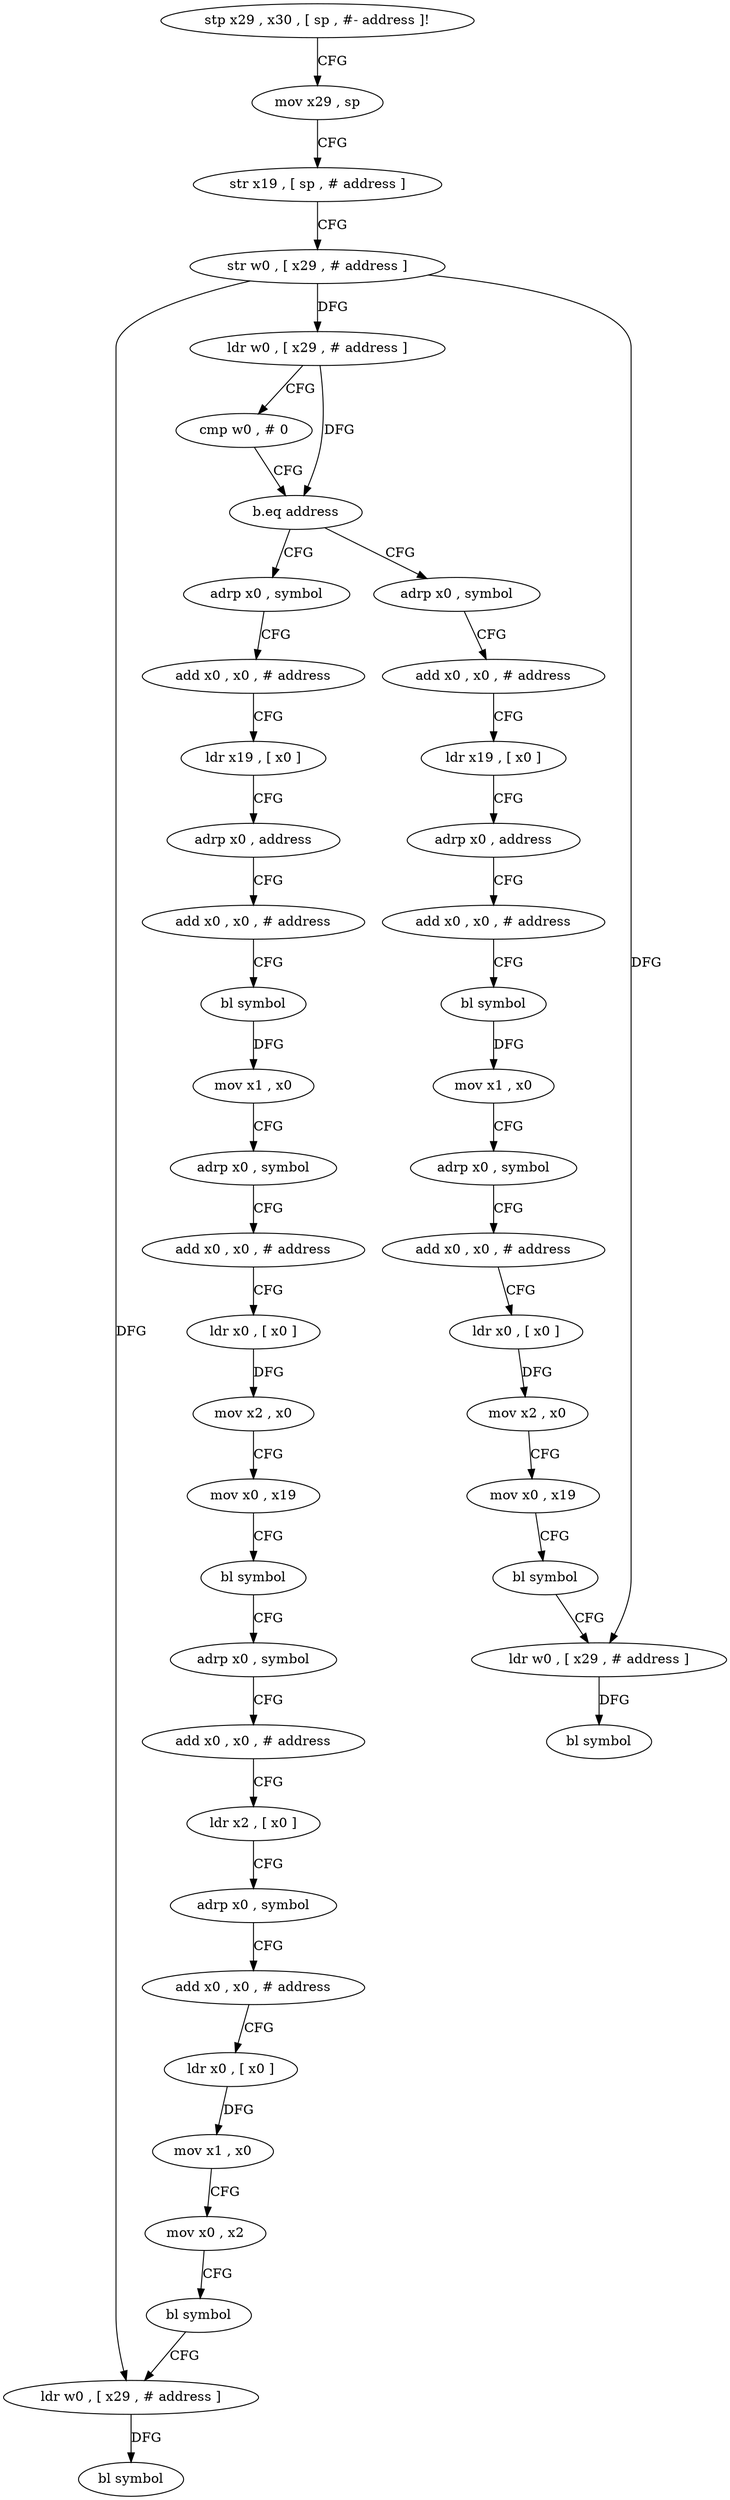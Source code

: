 digraph "func" {
"4200204" [label = "stp x29 , x30 , [ sp , #- address ]!" ]
"4200208" [label = "mov x29 , sp" ]
"4200212" [label = "str x19 , [ sp , # address ]" ]
"4200216" [label = "str w0 , [ x29 , # address ]" ]
"4200220" [label = "ldr w0 , [ x29 , # address ]" ]
"4200224" [label = "cmp w0 , # 0" ]
"4200228" [label = "b.eq address" ]
"4200292" [label = "adrp x0 , symbol" ]
"4200232" [label = "adrp x0 , symbol" ]
"4200296" [label = "add x0 , x0 , # address" ]
"4200300" [label = "ldr x19 , [ x0 ]" ]
"4200304" [label = "adrp x0 , address" ]
"4200308" [label = "add x0 , x0 , # address" ]
"4200312" [label = "bl symbol" ]
"4200316" [label = "mov x1 , x0" ]
"4200320" [label = "adrp x0 , symbol" ]
"4200324" [label = "add x0 , x0 , # address" ]
"4200328" [label = "ldr x0 , [ x0 ]" ]
"4200332" [label = "mov x2 , x0" ]
"4200336" [label = "mov x0 , x19" ]
"4200340" [label = "bl symbol" ]
"4200344" [label = "adrp x0 , symbol" ]
"4200348" [label = "add x0 , x0 , # address" ]
"4200352" [label = "ldr x2 , [ x0 ]" ]
"4200356" [label = "adrp x0 , symbol" ]
"4200360" [label = "add x0 , x0 , # address" ]
"4200364" [label = "ldr x0 , [ x0 ]" ]
"4200368" [label = "mov x1 , x0" ]
"4200372" [label = "mov x0 , x2" ]
"4200376" [label = "bl symbol" ]
"4200380" [label = "ldr w0 , [ x29 , # address ]" ]
"4200384" [label = "bl symbol" ]
"4200236" [label = "add x0 , x0 , # address" ]
"4200240" [label = "ldr x19 , [ x0 ]" ]
"4200244" [label = "adrp x0 , address" ]
"4200248" [label = "add x0 , x0 , # address" ]
"4200252" [label = "bl symbol" ]
"4200256" [label = "mov x1 , x0" ]
"4200260" [label = "adrp x0 , symbol" ]
"4200264" [label = "add x0 , x0 , # address" ]
"4200268" [label = "ldr x0 , [ x0 ]" ]
"4200272" [label = "mov x2 , x0" ]
"4200276" [label = "mov x0 , x19" ]
"4200280" [label = "bl symbol" ]
"4200284" [label = "ldr w0 , [ x29 , # address ]" ]
"4200288" [label = "bl symbol" ]
"4200204" -> "4200208" [ label = "CFG" ]
"4200208" -> "4200212" [ label = "CFG" ]
"4200212" -> "4200216" [ label = "CFG" ]
"4200216" -> "4200220" [ label = "DFG" ]
"4200216" -> "4200380" [ label = "DFG" ]
"4200216" -> "4200284" [ label = "DFG" ]
"4200220" -> "4200224" [ label = "CFG" ]
"4200220" -> "4200228" [ label = "DFG" ]
"4200224" -> "4200228" [ label = "CFG" ]
"4200228" -> "4200292" [ label = "CFG" ]
"4200228" -> "4200232" [ label = "CFG" ]
"4200292" -> "4200296" [ label = "CFG" ]
"4200232" -> "4200236" [ label = "CFG" ]
"4200296" -> "4200300" [ label = "CFG" ]
"4200300" -> "4200304" [ label = "CFG" ]
"4200304" -> "4200308" [ label = "CFG" ]
"4200308" -> "4200312" [ label = "CFG" ]
"4200312" -> "4200316" [ label = "DFG" ]
"4200316" -> "4200320" [ label = "CFG" ]
"4200320" -> "4200324" [ label = "CFG" ]
"4200324" -> "4200328" [ label = "CFG" ]
"4200328" -> "4200332" [ label = "DFG" ]
"4200332" -> "4200336" [ label = "CFG" ]
"4200336" -> "4200340" [ label = "CFG" ]
"4200340" -> "4200344" [ label = "CFG" ]
"4200344" -> "4200348" [ label = "CFG" ]
"4200348" -> "4200352" [ label = "CFG" ]
"4200352" -> "4200356" [ label = "CFG" ]
"4200356" -> "4200360" [ label = "CFG" ]
"4200360" -> "4200364" [ label = "CFG" ]
"4200364" -> "4200368" [ label = "DFG" ]
"4200368" -> "4200372" [ label = "CFG" ]
"4200372" -> "4200376" [ label = "CFG" ]
"4200376" -> "4200380" [ label = "CFG" ]
"4200380" -> "4200384" [ label = "DFG" ]
"4200236" -> "4200240" [ label = "CFG" ]
"4200240" -> "4200244" [ label = "CFG" ]
"4200244" -> "4200248" [ label = "CFG" ]
"4200248" -> "4200252" [ label = "CFG" ]
"4200252" -> "4200256" [ label = "DFG" ]
"4200256" -> "4200260" [ label = "CFG" ]
"4200260" -> "4200264" [ label = "CFG" ]
"4200264" -> "4200268" [ label = "CFG" ]
"4200268" -> "4200272" [ label = "DFG" ]
"4200272" -> "4200276" [ label = "CFG" ]
"4200276" -> "4200280" [ label = "CFG" ]
"4200280" -> "4200284" [ label = "CFG" ]
"4200284" -> "4200288" [ label = "DFG" ]
}
